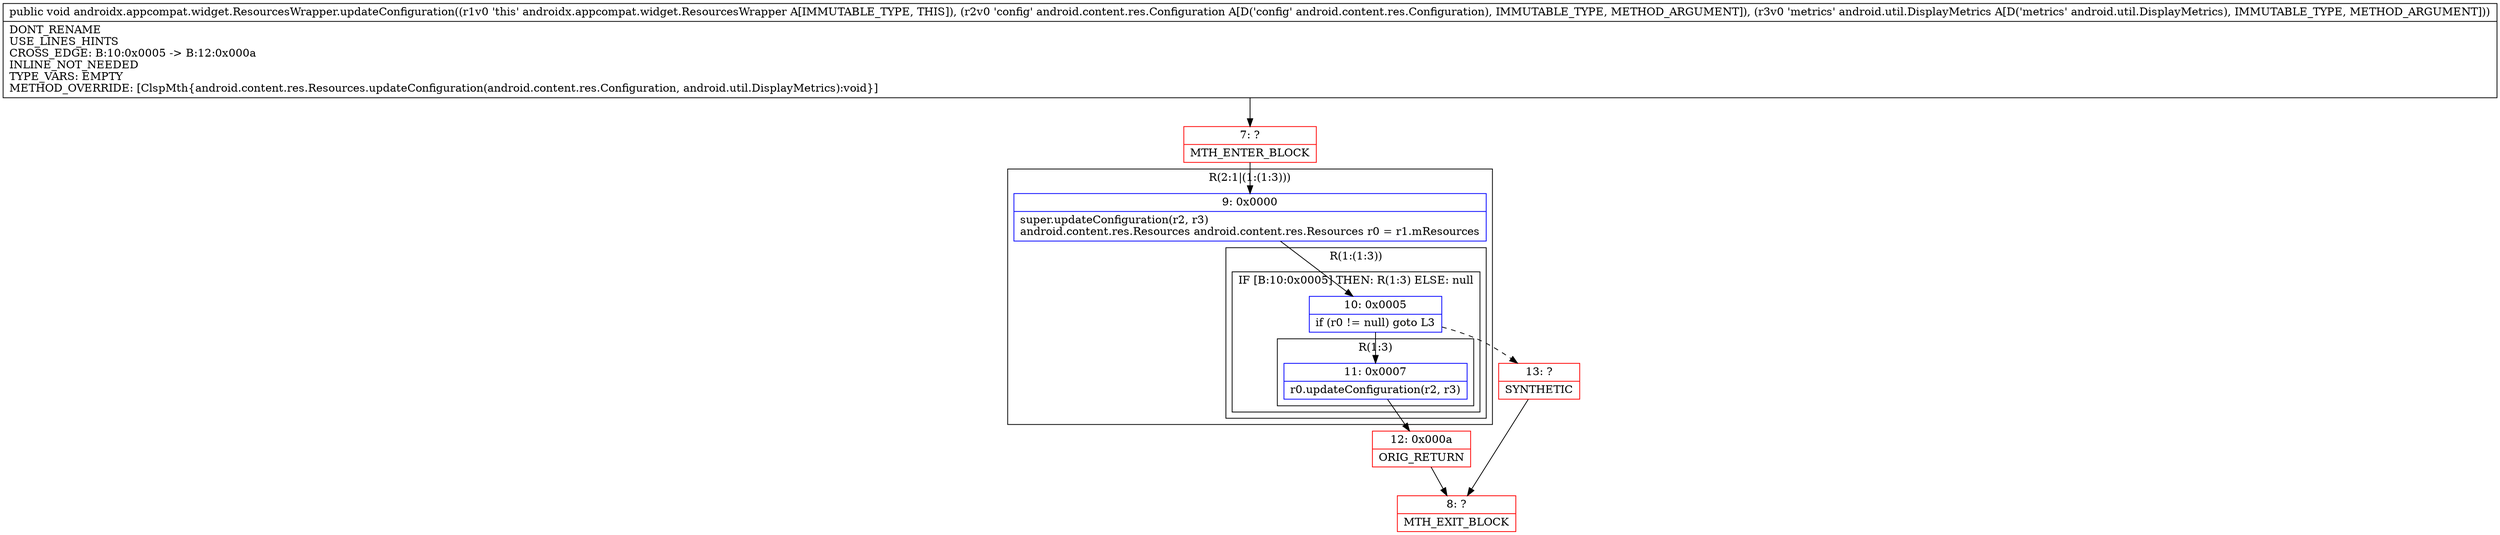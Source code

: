 digraph "CFG forandroidx.appcompat.widget.ResourcesWrapper.updateConfiguration(Landroid\/content\/res\/Configuration;Landroid\/util\/DisplayMetrics;)V" {
subgraph cluster_Region_378522237 {
label = "R(2:1|(1:(1:3)))";
node [shape=record,color=blue];
Node_9 [shape=record,label="{9\:\ 0x0000|super.updateConfiguration(r2, r3)\landroid.content.res.Resources android.content.res.Resources r0 = r1.mResources\l}"];
subgraph cluster_Region_2089680509 {
label = "R(1:(1:3))";
node [shape=record,color=blue];
subgraph cluster_IfRegion_2083919065 {
label = "IF [B:10:0x0005] THEN: R(1:3) ELSE: null";
node [shape=record,color=blue];
Node_10 [shape=record,label="{10\:\ 0x0005|if (r0 != null) goto L3\l}"];
subgraph cluster_Region_219818840 {
label = "R(1:3)";
node [shape=record,color=blue];
Node_11 [shape=record,label="{11\:\ 0x0007|r0.updateConfiguration(r2, r3)\l}"];
}
}
}
}
Node_7 [shape=record,color=red,label="{7\:\ ?|MTH_ENTER_BLOCK\l}"];
Node_12 [shape=record,color=red,label="{12\:\ 0x000a|ORIG_RETURN\l}"];
Node_8 [shape=record,color=red,label="{8\:\ ?|MTH_EXIT_BLOCK\l}"];
Node_13 [shape=record,color=red,label="{13\:\ ?|SYNTHETIC\l}"];
MethodNode[shape=record,label="{public void androidx.appcompat.widget.ResourcesWrapper.updateConfiguration((r1v0 'this' androidx.appcompat.widget.ResourcesWrapper A[IMMUTABLE_TYPE, THIS]), (r2v0 'config' android.content.res.Configuration A[D('config' android.content.res.Configuration), IMMUTABLE_TYPE, METHOD_ARGUMENT]), (r3v0 'metrics' android.util.DisplayMetrics A[D('metrics' android.util.DisplayMetrics), IMMUTABLE_TYPE, METHOD_ARGUMENT]))  | DONT_RENAME\lUSE_LINES_HINTS\lCROSS_EDGE: B:10:0x0005 \-\> B:12:0x000a\lINLINE_NOT_NEEDED\lTYPE_VARS: EMPTY\lMETHOD_OVERRIDE: [ClspMth\{android.content.res.Resources.updateConfiguration(android.content.res.Configuration, android.util.DisplayMetrics):void\}]\l}"];
MethodNode -> Node_7;Node_9 -> Node_10;
Node_10 -> Node_11;
Node_10 -> Node_13[style=dashed];
Node_11 -> Node_12;
Node_7 -> Node_9;
Node_12 -> Node_8;
Node_13 -> Node_8;
}

